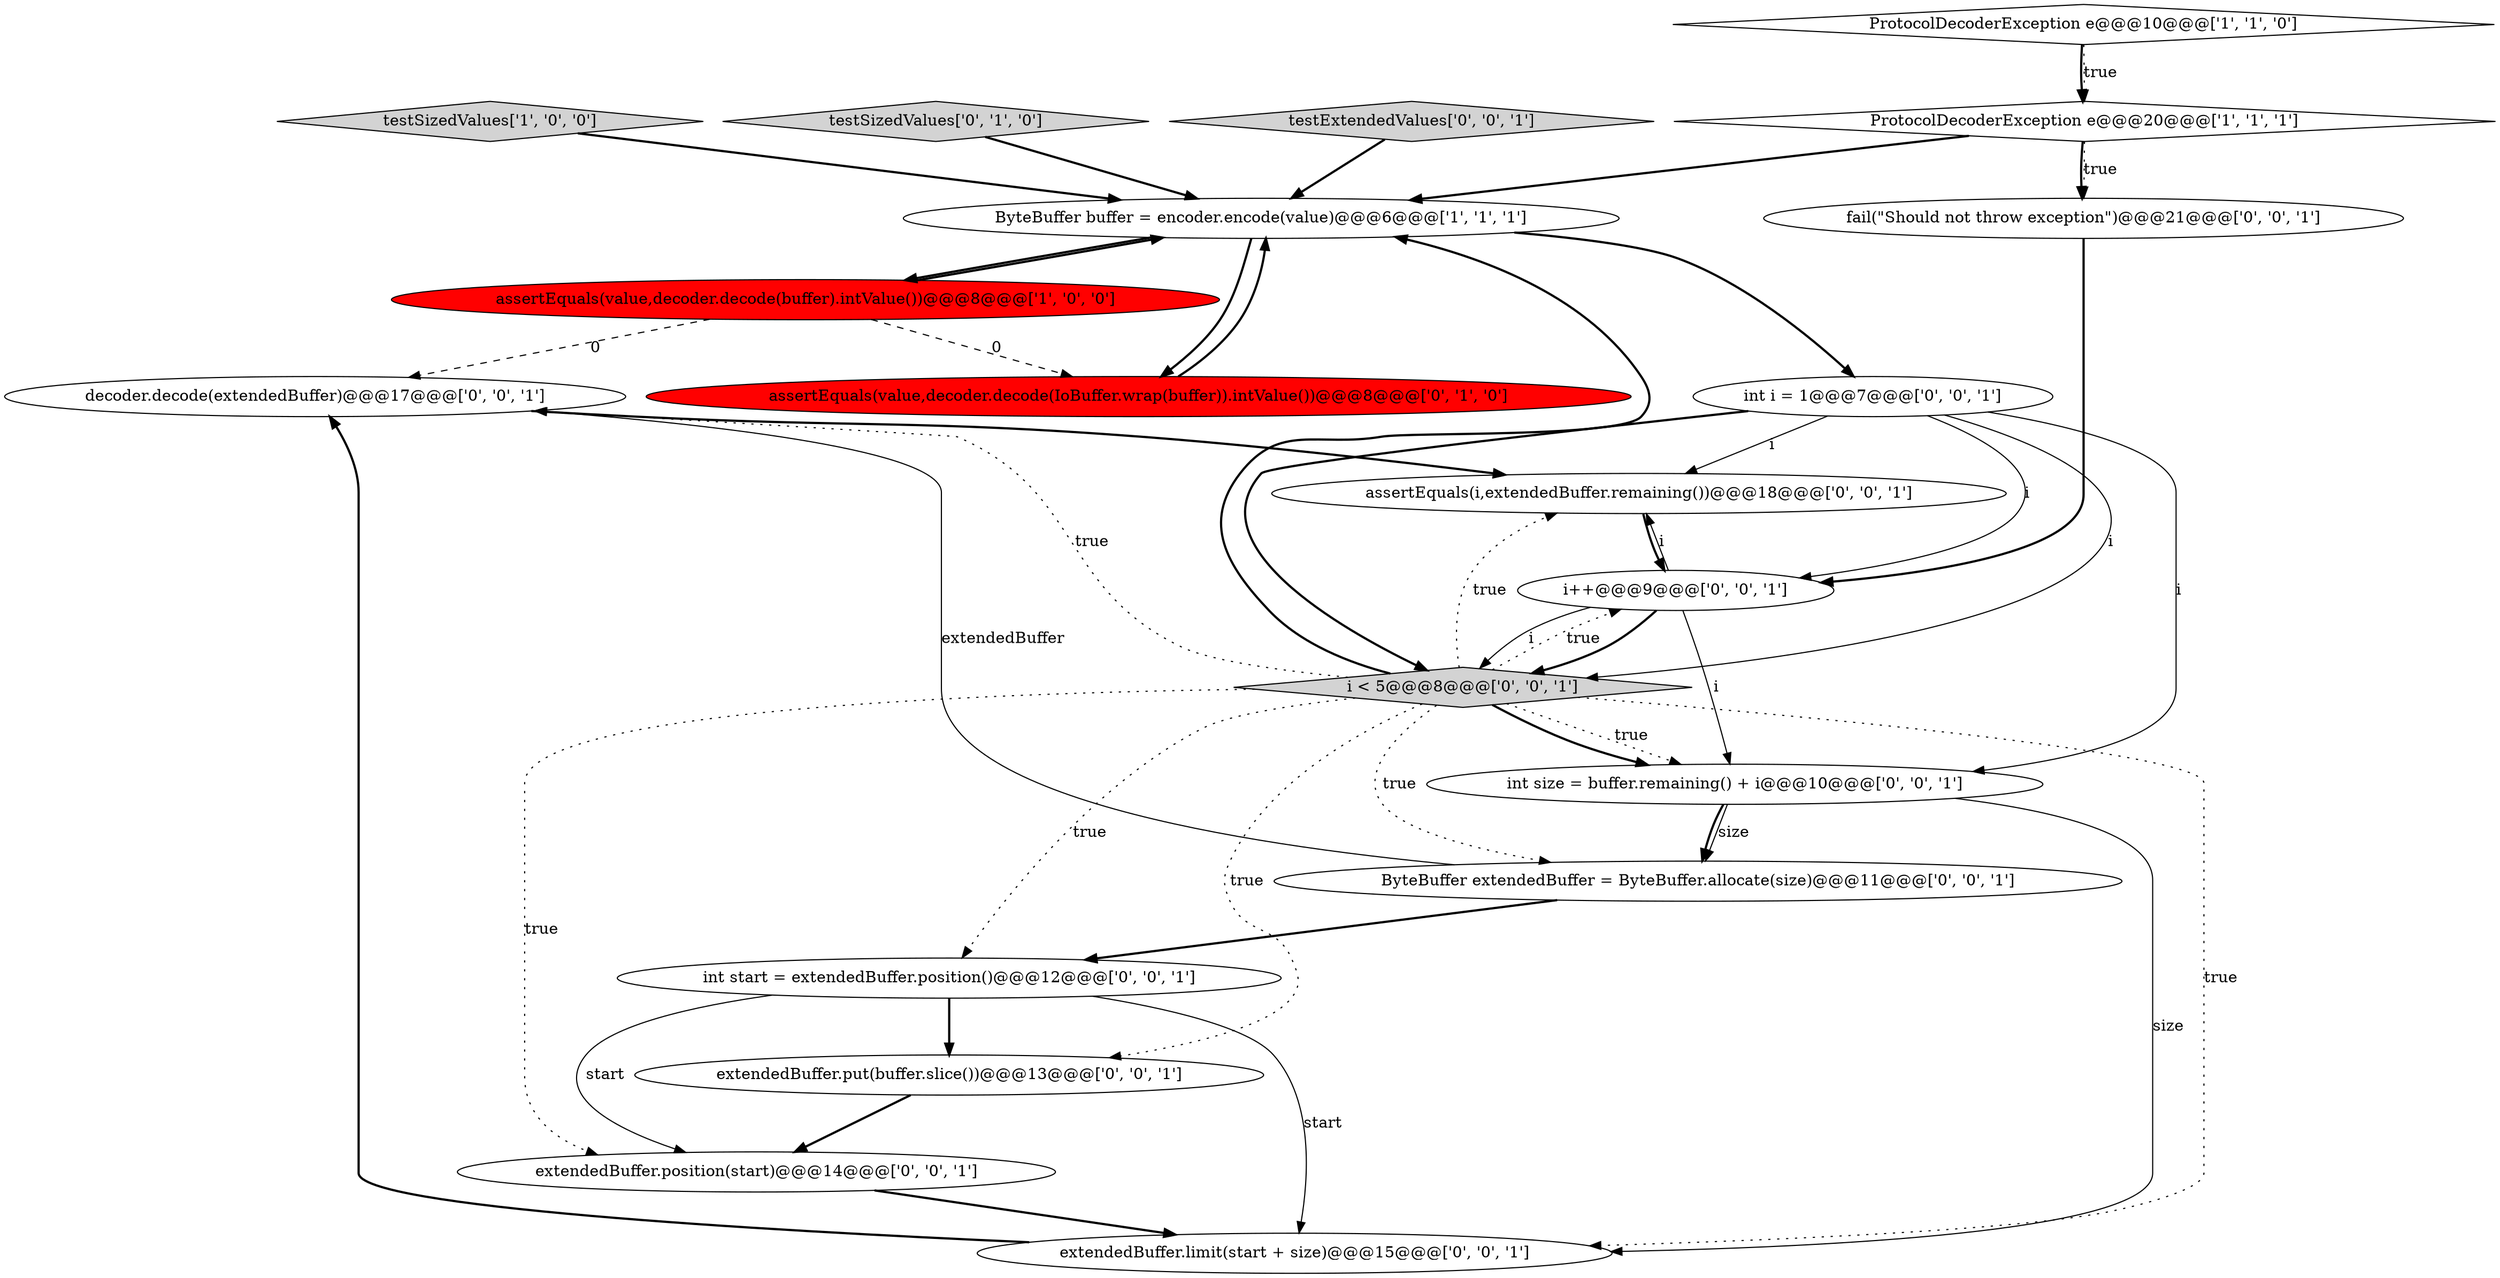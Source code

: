 digraph {
1 [style = filled, label = "ByteBuffer buffer = encoder.encode(value)@@@6@@@['1', '1', '1']", fillcolor = white, shape = ellipse image = "AAA0AAABBB1BBB"];
4 [style = filled, label = "assertEquals(value,decoder.decode(buffer).intValue())@@@8@@@['1', '0', '0']", fillcolor = red, shape = ellipse image = "AAA1AAABBB1BBB"];
12 [style = filled, label = "int i = 1@@@7@@@['0', '0', '1']", fillcolor = white, shape = ellipse image = "AAA0AAABBB3BBB"];
14 [style = filled, label = "assertEquals(i,extendedBuffer.remaining())@@@18@@@['0', '0', '1']", fillcolor = white, shape = ellipse image = "AAA0AAABBB3BBB"];
3 [style = filled, label = "ProtocolDecoderException e@@@10@@@['1', '1', '0']", fillcolor = white, shape = diamond image = "AAA0AAABBB1BBB"];
19 [style = filled, label = "i++@@@9@@@['0', '0', '1']", fillcolor = white, shape = ellipse image = "AAA0AAABBB3BBB"];
10 [style = filled, label = "testExtendedValues['0', '0', '1']", fillcolor = lightgray, shape = diamond image = "AAA0AAABBB3BBB"];
2 [style = filled, label = "testSizedValues['1', '0', '0']", fillcolor = lightgray, shape = diamond image = "AAA0AAABBB1BBB"];
18 [style = filled, label = "extendedBuffer.put(buffer.slice())@@@13@@@['0', '0', '1']", fillcolor = white, shape = ellipse image = "AAA0AAABBB3BBB"];
6 [style = filled, label = "testSizedValues['0', '1', '0']", fillcolor = lightgray, shape = diamond image = "AAA0AAABBB2BBB"];
13 [style = filled, label = "ByteBuffer extendedBuffer = ByteBuffer.allocate(size)@@@11@@@['0', '0', '1']", fillcolor = white, shape = ellipse image = "AAA0AAABBB3BBB"];
15 [style = filled, label = "decoder.decode(extendedBuffer)@@@17@@@['0', '0', '1']", fillcolor = white, shape = ellipse image = "AAA0AAABBB3BBB"];
5 [style = filled, label = "assertEquals(value,decoder.decode(IoBuffer.wrap(buffer)).intValue())@@@8@@@['0', '1', '0']", fillcolor = red, shape = ellipse image = "AAA1AAABBB2BBB"];
9 [style = filled, label = "extendedBuffer.position(start)@@@14@@@['0', '0', '1']", fillcolor = white, shape = ellipse image = "AAA0AAABBB3BBB"];
8 [style = filled, label = "int start = extendedBuffer.position()@@@12@@@['0', '0', '1']", fillcolor = white, shape = ellipse image = "AAA0AAABBB3BBB"];
0 [style = filled, label = "ProtocolDecoderException e@@@20@@@['1', '1', '1']", fillcolor = white, shape = diamond image = "AAA0AAABBB1BBB"];
11 [style = filled, label = "i < 5@@@8@@@['0', '0', '1']", fillcolor = lightgray, shape = diamond image = "AAA0AAABBB3BBB"];
7 [style = filled, label = "fail(\"Should not throw exception\")@@@21@@@['0', '0', '1']", fillcolor = white, shape = ellipse image = "AAA0AAABBB3BBB"];
16 [style = filled, label = "extendedBuffer.limit(start + size)@@@15@@@['0', '0', '1']", fillcolor = white, shape = ellipse image = "AAA0AAABBB3BBB"];
17 [style = filled, label = "int size = buffer.remaining() + i@@@10@@@['0', '0', '1']", fillcolor = white, shape = ellipse image = "AAA0AAABBB3BBB"];
1->5 [style = bold, label=""];
16->15 [style = bold, label=""];
1->4 [style = bold, label=""];
15->14 [style = bold, label=""];
12->19 [style = solid, label="i"];
11->1 [style = bold, label=""];
8->9 [style = solid, label="start"];
19->14 [style = solid, label="i"];
2->1 [style = bold, label=""];
8->18 [style = bold, label=""];
19->17 [style = solid, label="i"];
12->11 [style = bold, label=""];
11->14 [style = dotted, label="true"];
11->17 [style = dotted, label="true"];
17->13 [style = solid, label="size"];
14->19 [style = bold, label=""];
19->11 [style = bold, label=""];
11->9 [style = dotted, label="true"];
11->13 [style = dotted, label="true"];
11->18 [style = dotted, label="true"];
9->16 [style = bold, label=""];
3->0 [style = bold, label=""];
0->7 [style = bold, label=""];
6->1 [style = bold, label=""];
5->1 [style = bold, label=""];
12->14 [style = solid, label="i"];
12->17 [style = solid, label="i"];
0->1 [style = bold, label=""];
4->15 [style = dashed, label="0"];
13->15 [style = solid, label="extendedBuffer"];
18->9 [style = bold, label=""];
1->12 [style = bold, label=""];
3->0 [style = dotted, label="true"];
17->16 [style = solid, label="size"];
11->16 [style = dotted, label="true"];
4->5 [style = dashed, label="0"];
11->17 [style = bold, label=""];
11->8 [style = dotted, label="true"];
12->11 [style = solid, label="i"];
4->1 [style = bold, label=""];
17->13 [style = bold, label=""];
11->19 [style = dotted, label="true"];
19->11 [style = solid, label="i"];
13->8 [style = bold, label=""];
11->15 [style = dotted, label="true"];
10->1 [style = bold, label=""];
7->19 [style = bold, label=""];
0->7 [style = dotted, label="true"];
8->16 [style = solid, label="start"];
}
